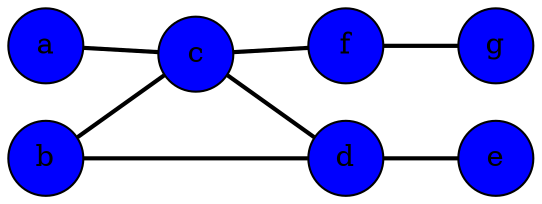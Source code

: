 digraph g {
	rankdir = LR;	node[shape=circle style=filled];
	a[name="a", fillcolor="blue"];
	c[name="c", fillcolor="blue"];
	b[name="b", fillcolor="blue"];
	d[name="d", fillcolor="blue"];
	f[name="f", fillcolor="blue"];
	e[name="e", fillcolor="blue"];
	g[name="g", fillcolor="blue"];

	edge[dir = none];
	a -> c[penwidth=2, color="black"];
	c -> d[penwidth=2, color="black"];
	c -> f[penwidth=2, color="black"];
	b -> c[penwidth=2, color="black"];
	b -> d[penwidth=2, color="black"];
	d -> e[penwidth=2, color="black"];
	f -> g[penwidth=2, color="black"];
}
